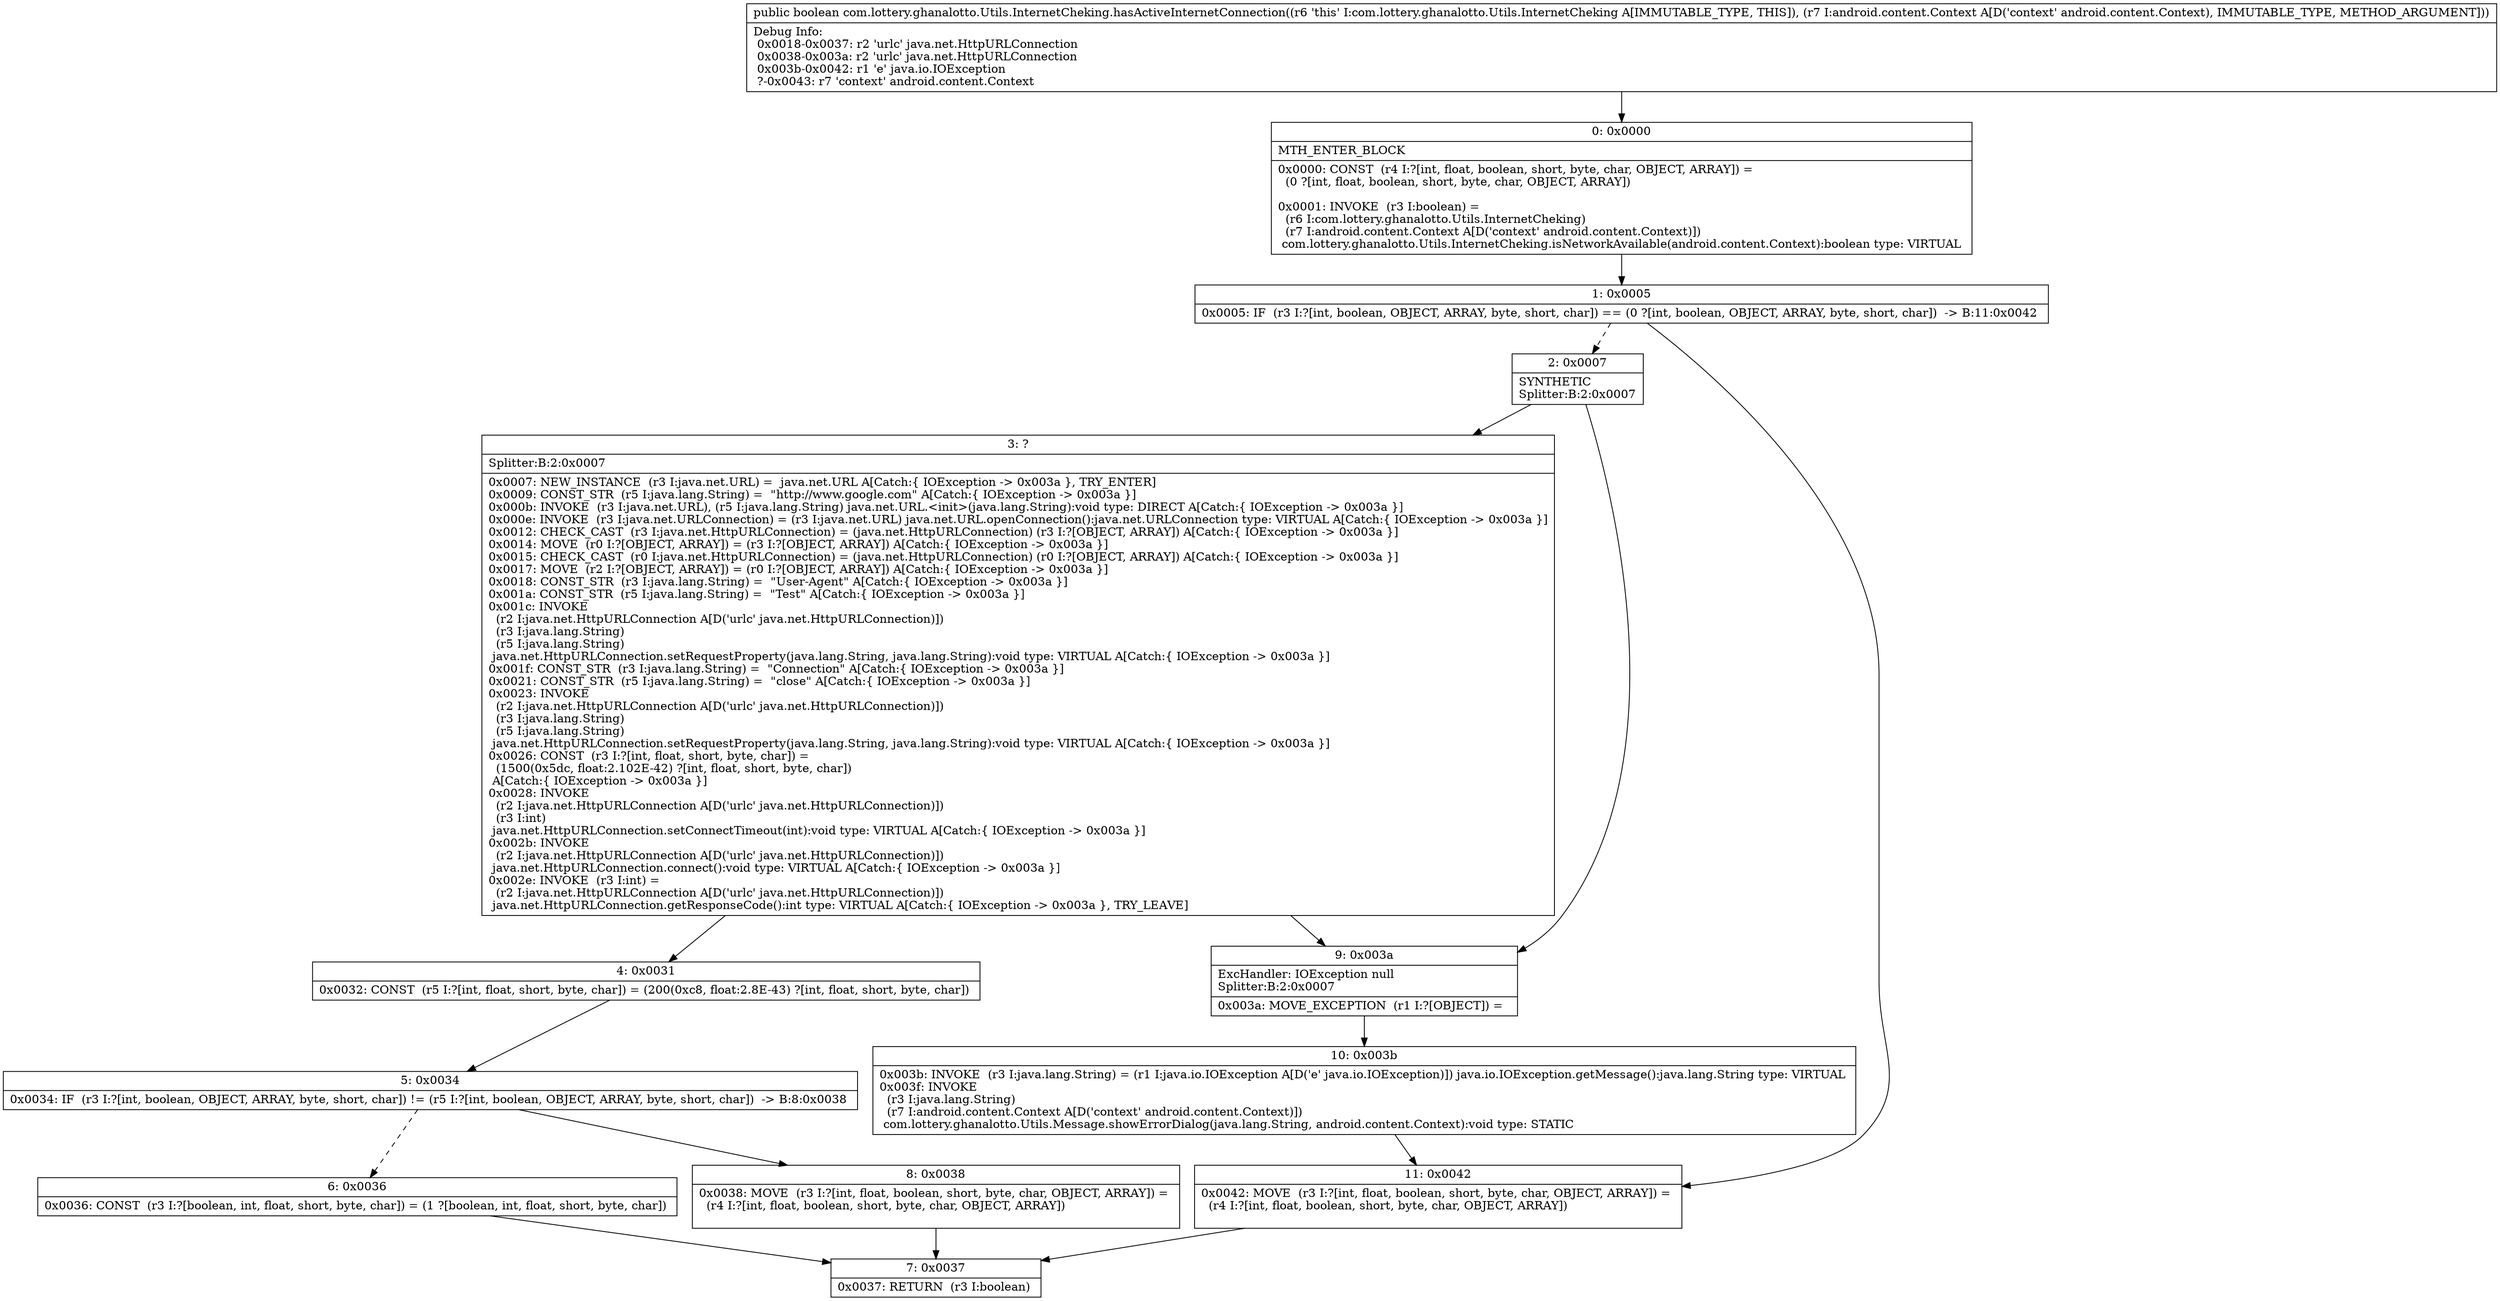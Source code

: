 digraph "CFG forcom.lottery.ghanalotto.Utils.InternetCheking.hasActiveInternetConnection(Landroid\/content\/Context;)Z" {
Node_0 [shape=record,label="{0\:\ 0x0000|MTH_ENTER_BLOCK\l|0x0000: CONST  (r4 I:?[int, float, boolean, short, byte, char, OBJECT, ARRAY]) = \l  (0 ?[int, float, boolean, short, byte, char, OBJECT, ARRAY])\l \l0x0001: INVOKE  (r3 I:boolean) = \l  (r6 I:com.lottery.ghanalotto.Utils.InternetCheking)\l  (r7 I:android.content.Context A[D('context' android.content.Context)])\l com.lottery.ghanalotto.Utils.InternetCheking.isNetworkAvailable(android.content.Context):boolean type: VIRTUAL \l}"];
Node_1 [shape=record,label="{1\:\ 0x0005|0x0005: IF  (r3 I:?[int, boolean, OBJECT, ARRAY, byte, short, char]) == (0 ?[int, boolean, OBJECT, ARRAY, byte, short, char])  \-\> B:11:0x0042 \l}"];
Node_2 [shape=record,label="{2\:\ 0x0007|SYNTHETIC\lSplitter:B:2:0x0007\l}"];
Node_3 [shape=record,label="{3\:\ ?|Splitter:B:2:0x0007\l|0x0007: NEW_INSTANCE  (r3 I:java.net.URL) =  java.net.URL A[Catch:\{ IOException \-\> 0x003a \}, TRY_ENTER]\l0x0009: CONST_STR  (r5 I:java.lang.String) =  \"http:\/\/www.google.com\" A[Catch:\{ IOException \-\> 0x003a \}]\l0x000b: INVOKE  (r3 I:java.net.URL), (r5 I:java.lang.String) java.net.URL.\<init\>(java.lang.String):void type: DIRECT A[Catch:\{ IOException \-\> 0x003a \}]\l0x000e: INVOKE  (r3 I:java.net.URLConnection) = (r3 I:java.net.URL) java.net.URL.openConnection():java.net.URLConnection type: VIRTUAL A[Catch:\{ IOException \-\> 0x003a \}]\l0x0012: CHECK_CAST  (r3 I:java.net.HttpURLConnection) = (java.net.HttpURLConnection) (r3 I:?[OBJECT, ARRAY]) A[Catch:\{ IOException \-\> 0x003a \}]\l0x0014: MOVE  (r0 I:?[OBJECT, ARRAY]) = (r3 I:?[OBJECT, ARRAY]) A[Catch:\{ IOException \-\> 0x003a \}]\l0x0015: CHECK_CAST  (r0 I:java.net.HttpURLConnection) = (java.net.HttpURLConnection) (r0 I:?[OBJECT, ARRAY]) A[Catch:\{ IOException \-\> 0x003a \}]\l0x0017: MOVE  (r2 I:?[OBJECT, ARRAY]) = (r0 I:?[OBJECT, ARRAY]) A[Catch:\{ IOException \-\> 0x003a \}]\l0x0018: CONST_STR  (r3 I:java.lang.String) =  \"User\-Agent\" A[Catch:\{ IOException \-\> 0x003a \}]\l0x001a: CONST_STR  (r5 I:java.lang.String) =  \"Test\" A[Catch:\{ IOException \-\> 0x003a \}]\l0x001c: INVOKE  \l  (r2 I:java.net.HttpURLConnection A[D('urlc' java.net.HttpURLConnection)])\l  (r3 I:java.lang.String)\l  (r5 I:java.lang.String)\l java.net.HttpURLConnection.setRequestProperty(java.lang.String, java.lang.String):void type: VIRTUAL A[Catch:\{ IOException \-\> 0x003a \}]\l0x001f: CONST_STR  (r3 I:java.lang.String) =  \"Connection\" A[Catch:\{ IOException \-\> 0x003a \}]\l0x0021: CONST_STR  (r5 I:java.lang.String) =  \"close\" A[Catch:\{ IOException \-\> 0x003a \}]\l0x0023: INVOKE  \l  (r2 I:java.net.HttpURLConnection A[D('urlc' java.net.HttpURLConnection)])\l  (r3 I:java.lang.String)\l  (r5 I:java.lang.String)\l java.net.HttpURLConnection.setRequestProperty(java.lang.String, java.lang.String):void type: VIRTUAL A[Catch:\{ IOException \-\> 0x003a \}]\l0x0026: CONST  (r3 I:?[int, float, short, byte, char]) = \l  (1500(0x5dc, float:2.102E\-42) ?[int, float, short, byte, char])\l A[Catch:\{ IOException \-\> 0x003a \}]\l0x0028: INVOKE  \l  (r2 I:java.net.HttpURLConnection A[D('urlc' java.net.HttpURLConnection)])\l  (r3 I:int)\l java.net.HttpURLConnection.setConnectTimeout(int):void type: VIRTUAL A[Catch:\{ IOException \-\> 0x003a \}]\l0x002b: INVOKE  \l  (r2 I:java.net.HttpURLConnection A[D('urlc' java.net.HttpURLConnection)])\l java.net.HttpURLConnection.connect():void type: VIRTUAL A[Catch:\{ IOException \-\> 0x003a \}]\l0x002e: INVOKE  (r3 I:int) = \l  (r2 I:java.net.HttpURLConnection A[D('urlc' java.net.HttpURLConnection)])\l java.net.HttpURLConnection.getResponseCode():int type: VIRTUAL A[Catch:\{ IOException \-\> 0x003a \}, TRY_LEAVE]\l}"];
Node_4 [shape=record,label="{4\:\ 0x0031|0x0032: CONST  (r5 I:?[int, float, short, byte, char]) = (200(0xc8, float:2.8E\-43) ?[int, float, short, byte, char]) \l}"];
Node_5 [shape=record,label="{5\:\ 0x0034|0x0034: IF  (r3 I:?[int, boolean, OBJECT, ARRAY, byte, short, char]) != (r5 I:?[int, boolean, OBJECT, ARRAY, byte, short, char])  \-\> B:8:0x0038 \l}"];
Node_6 [shape=record,label="{6\:\ 0x0036|0x0036: CONST  (r3 I:?[boolean, int, float, short, byte, char]) = (1 ?[boolean, int, float, short, byte, char]) \l}"];
Node_7 [shape=record,label="{7\:\ 0x0037|0x0037: RETURN  (r3 I:boolean) \l}"];
Node_8 [shape=record,label="{8\:\ 0x0038|0x0038: MOVE  (r3 I:?[int, float, boolean, short, byte, char, OBJECT, ARRAY]) = \l  (r4 I:?[int, float, boolean, short, byte, char, OBJECT, ARRAY])\l \l}"];
Node_9 [shape=record,label="{9\:\ 0x003a|ExcHandler: IOException null\lSplitter:B:2:0x0007\l|0x003a: MOVE_EXCEPTION  (r1 I:?[OBJECT]) =  \l}"];
Node_10 [shape=record,label="{10\:\ 0x003b|0x003b: INVOKE  (r3 I:java.lang.String) = (r1 I:java.io.IOException A[D('e' java.io.IOException)]) java.io.IOException.getMessage():java.lang.String type: VIRTUAL \l0x003f: INVOKE  \l  (r3 I:java.lang.String)\l  (r7 I:android.content.Context A[D('context' android.content.Context)])\l com.lottery.ghanalotto.Utils.Message.showErrorDialog(java.lang.String, android.content.Context):void type: STATIC \l}"];
Node_11 [shape=record,label="{11\:\ 0x0042|0x0042: MOVE  (r3 I:?[int, float, boolean, short, byte, char, OBJECT, ARRAY]) = \l  (r4 I:?[int, float, boolean, short, byte, char, OBJECT, ARRAY])\l \l}"];
MethodNode[shape=record,label="{public boolean com.lottery.ghanalotto.Utils.InternetCheking.hasActiveInternetConnection((r6 'this' I:com.lottery.ghanalotto.Utils.InternetCheking A[IMMUTABLE_TYPE, THIS]), (r7 I:android.content.Context A[D('context' android.content.Context), IMMUTABLE_TYPE, METHOD_ARGUMENT]))  | Debug Info:\l  0x0018\-0x0037: r2 'urlc' java.net.HttpURLConnection\l  0x0038\-0x003a: r2 'urlc' java.net.HttpURLConnection\l  0x003b\-0x0042: r1 'e' java.io.IOException\l  ?\-0x0043: r7 'context' android.content.Context\l}"];
MethodNode -> Node_0;
Node_0 -> Node_1;
Node_1 -> Node_2[style=dashed];
Node_1 -> Node_11;
Node_2 -> Node_3;
Node_2 -> Node_9;
Node_3 -> Node_4;
Node_3 -> Node_9;
Node_4 -> Node_5;
Node_5 -> Node_6[style=dashed];
Node_5 -> Node_8;
Node_6 -> Node_7;
Node_8 -> Node_7;
Node_9 -> Node_10;
Node_10 -> Node_11;
Node_11 -> Node_7;
}

